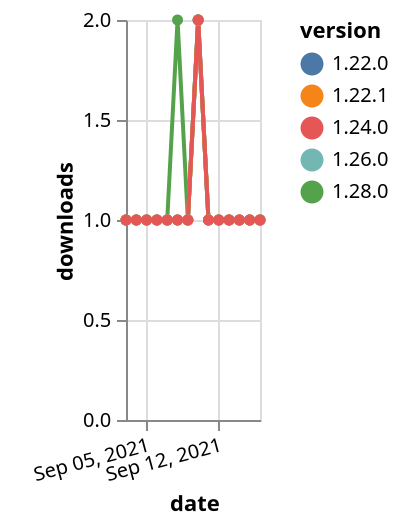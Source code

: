 {"$schema": "https://vega.github.io/schema/vega-lite/v5.json", "description": "A simple bar chart with embedded data.", "data": {"values": [{"date": "2021-09-03", "total": 259, "delta": 1, "version": "1.22.0"}, {"date": "2021-09-04", "total": 260, "delta": 1, "version": "1.22.0"}, {"date": "2021-09-05", "total": 261, "delta": 1, "version": "1.22.0"}, {"date": "2021-09-06", "total": 262, "delta": 1, "version": "1.22.0"}, {"date": "2021-09-07", "total": 263, "delta": 1, "version": "1.22.0"}, {"date": "2021-09-08", "total": 264, "delta": 1, "version": "1.22.0"}, {"date": "2021-09-09", "total": 265, "delta": 1, "version": "1.22.0"}, {"date": "2021-09-10", "total": 267, "delta": 2, "version": "1.22.0"}, {"date": "2021-09-11", "total": 268, "delta": 1, "version": "1.22.0"}, {"date": "2021-09-12", "total": 269, "delta": 1, "version": "1.22.0"}, {"date": "2021-09-13", "total": 270, "delta": 1, "version": "1.22.0"}, {"date": "2021-09-14", "total": 271, "delta": 1, "version": "1.22.0"}, {"date": "2021-09-15", "total": 272, "delta": 1, "version": "1.22.0"}, {"date": "2021-09-16", "total": 273, "delta": 1, "version": "1.22.0"}, {"date": "2021-09-03", "total": 178, "delta": 1, "version": "1.28.0"}, {"date": "2021-09-04", "total": 179, "delta": 1, "version": "1.28.0"}, {"date": "2021-09-05", "total": 180, "delta": 1, "version": "1.28.0"}, {"date": "2021-09-06", "total": 181, "delta": 1, "version": "1.28.0"}, {"date": "2021-09-07", "total": 182, "delta": 1, "version": "1.28.0"}, {"date": "2021-09-08", "total": 184, "delta": 2, "version": "1.28.0"}, {"date": "2021-09-09", "total": 185, "delta": 1, "version": "1.28.0"}, {"date": "2021-09-10", "total": 187, "delta": 2, "version": "1.28.0"}, {"date": "2021-09-11", "total": 188, "delta": 1, "version": "1.28.0"}, {"date": "2021-09-12", "total": 189, "delta": 1, "version": "1.28.0"}, {"date": "2021-09-13", "total": 190, "delta": 1, "version": "1.28.0"}, {"date": "2021-09-14", "total": 191, "delta": 1, "version": "1.28.0"}, {"date": "2021-09-15", "total": 192, "delta": 1, "version": "1.28.0"}, {"date": "2021-09-16", "total": 193, "delta": 1, "version": "1.28.0"}, {"date": "2021-09-03", "total": 195, "delta": 1, "version": "1.26.0"}, {"date": "2021-09-04", "total": 196, "delta": 1, "version": "1.26.0"}, {"date": "2021-09-05", "total": 197, "delta": 1, "version": "1.26.0"}, {"date": "2021-09-06", "total": 198, "delta": 1, "version": "1.26.0"}, {"date": "2021-09-07", "total": 199, "delta": 1, "version": "1.26.0"}, {"date": "2021-09-08", "total": 200, "delta": 1, "version": "1.26.0"}, {"date": "2021-09-09", "total": 201, "delta": 1, "version": "1.26.0"}, {"date": "2021-09-10", "total": 203, "delta": 2, "version": "1.26.0"}, {"date": "2021-09-11", "total": 204, "delta": 1, "version": "1.26.0"}, {"date": "2021-09-12", "total": 205, "delta": 1, "version": "1.26.0"}, {"date": "2021-09-13", "total": 206, "delta": 1, "version": "1.26.0"}, {"date": "2021-09-14", "total": 207, "delta": 1, "version": "1.26.0"}, {"date": "2021-09-15", "total": 208, "delta": 1, "version": "1.26.0"}, {"date": "2021-09-16", "total": 209, "delta": 1, "version": "1.26.0"}, {"date": "2021-09-03", "total": 264, "delta": 1, "version": "1.22.1"}, {"date": "2021-09-04", "total": 265, "delta": 1, "version": "1.22.1"}, {"date": "2021-09-05", "total": 266, "delta": 1, "version": "1.22.1"}, {"date": "2021-09-06", "total": 267, "delta": 1, "version": "1.22.1"}, {"date": "2021-09-07", "total": 268, "delta": 1, "version": "1.22.1"}, {"date": "2021-09-08", "total": 269, "delta": 1, "version": "1.22.1"}, {"date": "2021-09-09", "total": 270, "delta": 1, "version": "1.22.1"}, {"date": "2021-09-10", "total": 272, "delta": 2, "version": "1.22.1"}, {"date": "2021-09-11", "total": 273, "delta": 1, "version": "1.22.1"}, {"date": "2021-09-12", "total": 274, "delta": 1, "version": "1.22.1"}, {"date": "2021-09-13", "total": 275, "delta": 1, "version": "1.22.1"}, {"date": "2021-09-14", "total": 276, "delta": 1, "version": "1.22.1"}, {"date": "2021-09-15", "total": 277, "delta": 1, "version": "1.22.1"}, {"date": "2021-09-16", "total": 278, "delta": 1, "version": "1.22.1"}, {"date": "2021-09-03", "total": 206, "delta": 1, "version": "1.24.0"}, {"date": "2021-09-04", "total": 207, "delta": 1, "version": "1.24.0"}, {"date": "2021-09-05", "total": 208, "delta": 1, "version": "1.24.0"}, {"date": "2021-09-06", "total": 209, "delta": 1, "version": "1.24.0"}, {"date": "2021-09-07", "total": 210, "delta": 1, "version": "1.24.0"}, {"date": "2021-09-08", "total": 211, "delta": 1, "version": "1.24.0"}, {"date": "2021-09-09", "total": 212, "delta": 1, "version": "1.24.0"}, {"date": "2021-09-10", "total": 214, "delta": 2, "version": "1.24.0"}, {"date": "2021-09-11", "total": 215, "delta": 1, "version": "1.24.0"}, {"date": "2021-09-12", "total": 216, "delta": 1, "version": "1.24.0"}, {"date": "2021-09-13", "total": 217, "delta": 1, "version": "1.24.0"}, {"date": "2021-09-14", "total": 218, "delta": 1, "version": "1.24.0"}, {"date": "2021-09-15", "total": 219, "delta": 1, "version": "1.24.0"}, {"date": "2021-09-16", "total": 220, "delta": 1, "version": "1.24.0"}]}, "width": "container", "mark": {"type": "line", "point": {"filled": true}}, "encoding": {"x": {"field": "date", "type": "temporal", "timeUnit": "yearmonthdate", "title": "date", "axis": {"labelAngle": -15}}, "y": {"field": "delta", "type": "quantitative", "title": "downloads"}, "color": {"field": "version", "type": "nominal"}, "tooltip": {"field": "delta"}}}